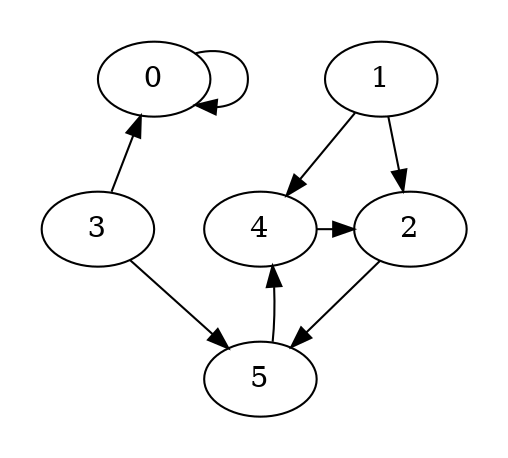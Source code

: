 digraph G {
  0 -> 0;
  1 -> 2;
  1 -> 4;
  2 -> 5;
  3 -> 0 [constraint = false];
  3 -> 5;
  4 -> 2 [constraint = false];
  5 -> 4 [constraint = false];
  4 -> 5 [style = invis];
  subgraph cluster0 {
      style=filled;
      color=white;
      0;
  }
  subgraph cluster1 {
      style=filled;
      color=white;
    1;
  }
  subgraph cluster2 {
      style=filled;
      color=white;
    3;
  }
  subgraph cluster3 {
      style=filled;
      color=white;
    2; 4; 5;
  }
}